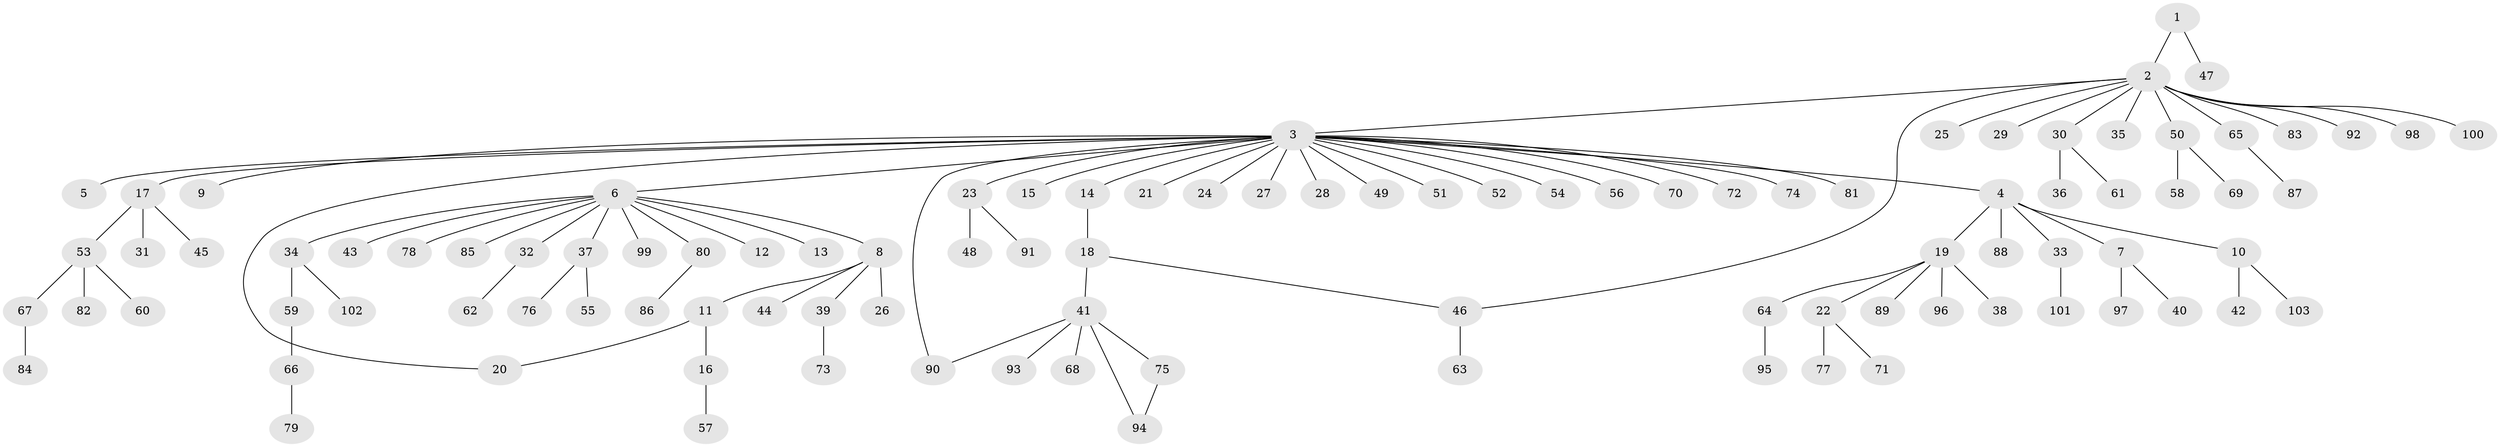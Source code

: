 // coarse degree distribution, {12: 0.024390243902439025, 23: 0.024390243902439025, 3: 0.04878048780487805, 1: 0.8048780487804879, 2: 0.0975609756097561}
// Generated by graph-tools (version 1.1) at 2025/18/03/04/25 18:18:17]
// undirected, 103 vertices, 106 edges
graph export_dot {
graph [start="1"]
  node [color=gray90,style=filled];
  1;
  2;
  3;
  4;
  5;
  6;
  7;
  8;
  9;
  10;
  11;
  12;
  13;
  14;
  15;
  16;
  17;
  18;
  19;
  20;
  21;
  22;
  23;
  24;
  25;
  26;
  27;
  28;
  29;
  30;
  31;
  32;
  33;
  34;
  35;
  36;
  37;
  38;
  39;
  40;
  41;
  42;
  43;
  44;
  45;
  46;
  47;
  48;
  49;
  50;
  51;
  52;
  53;
  54;
  55;
  56;
  57;
  58;
  59;
  60;
  61;
  62;
  63;
  64;
  65;
  66;
  67;
  68;
  69;
  70;
  71;
  72;
  73;
  74;
  75;
  76;
  77;
  78;
  79;
  80;
  81;
  82;
  83;
  84;
  85;
  86;
  87;
  88;
  89;
  90;
  91;
  92;
  93;
  94;
  95;
  96;
  97;
  98;
  99;
  100;
  101;
  102;
  103;
  1 -- 2;
  1 -- 47;
  2 -- 3;
  2 -- 25;
  2 -- 29;
  2 -- 30;
  2 -- 35;
  2 -- 46;
  2 -- 50;
  2 -- 65;
  2 -- 83;
  2 -- 92;
  2 -- 98;
  2 -- 100;
  3 -- 4;
  3 -- 5;
  3 -- 6;
  3 -- 9;
  3 -- 14;
  3 -- 15;
  3 -- 17;
  3 -- 20;
  3 -- 21;
  3 -- 23;
  3 -- 24;
  3 -- 27;
  3 -- 28;
  3 -- 49;
  3 -- 51;
  3 -- 52;
  3 -- 54;
  3 -- 56;
  3 -- 70;
  3 -- 72;
  3 -- 74;
  3 -- 81;
  3 -- 90;
  4 -- 7;
  4 -- 10;
  4 -- 19;
  4 -- 33;
  4 -- 88;
  6 -- 8;
  6 -- 12;
  6 -- 13;
  6 -- 32;
  6 -- 34;
  6 -- 37;
  6 -- 43;
  6 -- 78;
  6 -- 80;
  6 -- 85;
  6 -- 99;
  7 -- 40;
  7 -- 97;
  8 -- 11;
  8 -- 26;
  8 -- 39;
  8 -- 44;
  10 -- 42;
  10 -- 103;
  11 -- 16;
  11 -- 20;
  14 -- 18;
  16 -- 57;
  17 -- 31;
  17 -- 45;
  17 -- 53;
  18 -- 41;
  18 -- 46;
  19 -- 22;
  19 -- 38;
  19 -- 64;
  19 -- 89;
  19 -- 96;
  22 -- 71;
  22 -- 77;
  23 -- 48;
  23 -- 91;
  30 -- 36;
  30 -- 61;
  32 -- 62;
  33 -- 101;
  34 -- 59;
  34 -- 102;
  37 -- 55;
  37 -- 76;
  39 -- 73;
  41 -- 68;
  41 -- 75;
  41 -- 90;
  41 -- 93;
  41 -- 94;
  46 -- 63;
  50 -- 58;
  50 -- 69;
  53 -- 60;
  53 -- 67;
  53 -- 82;
  59 -- 66;
  64 -- 95;
  65 -- 87;
  66 -- 79;
  67 -- 84;
  75 -- 94;
  80 -- 86;
}
